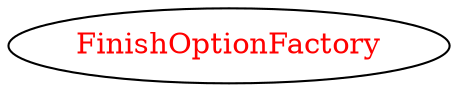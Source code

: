 digraph dependencyGraph {
 concentrate=true;
 ranksep="2.0";
 rankdir="LR"; 
 splines="ortho";
"FinishOptionFactory" [fontcolor="red"];
}